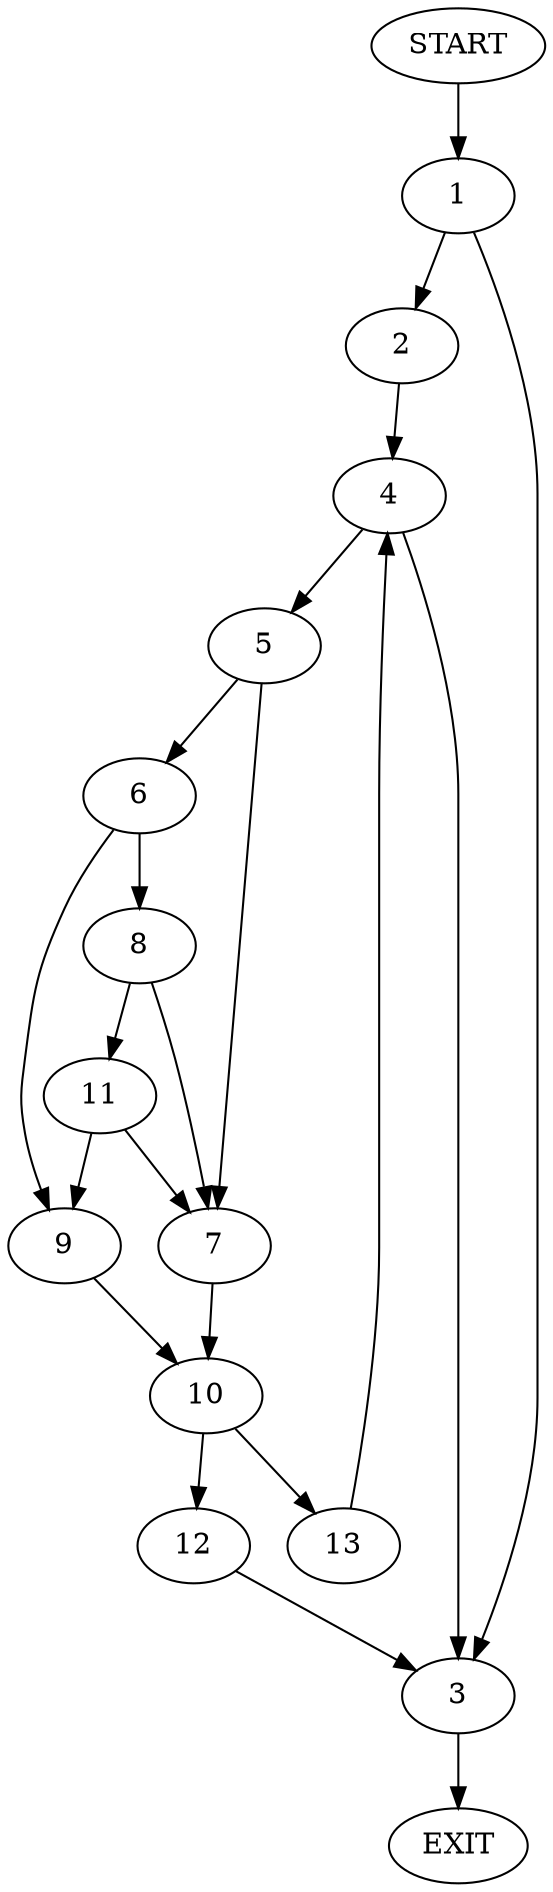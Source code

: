 digraph {
0 [label="START"]
14 [label="EXIT"]
0 -> 1
1 -> 2
1 -> 3
3 -> 14
2 -> 4
4 -> 3
4 -> 5
5 -> 6
5 -> 7
6 -> 8
6 -> 9
7 -> 10
8 -> 11
8 -> 7
9 -> 10
11 -> 9
11 -> 7
10 -> 12
10 -> 13
12 -> 3
13 -> 4
}
